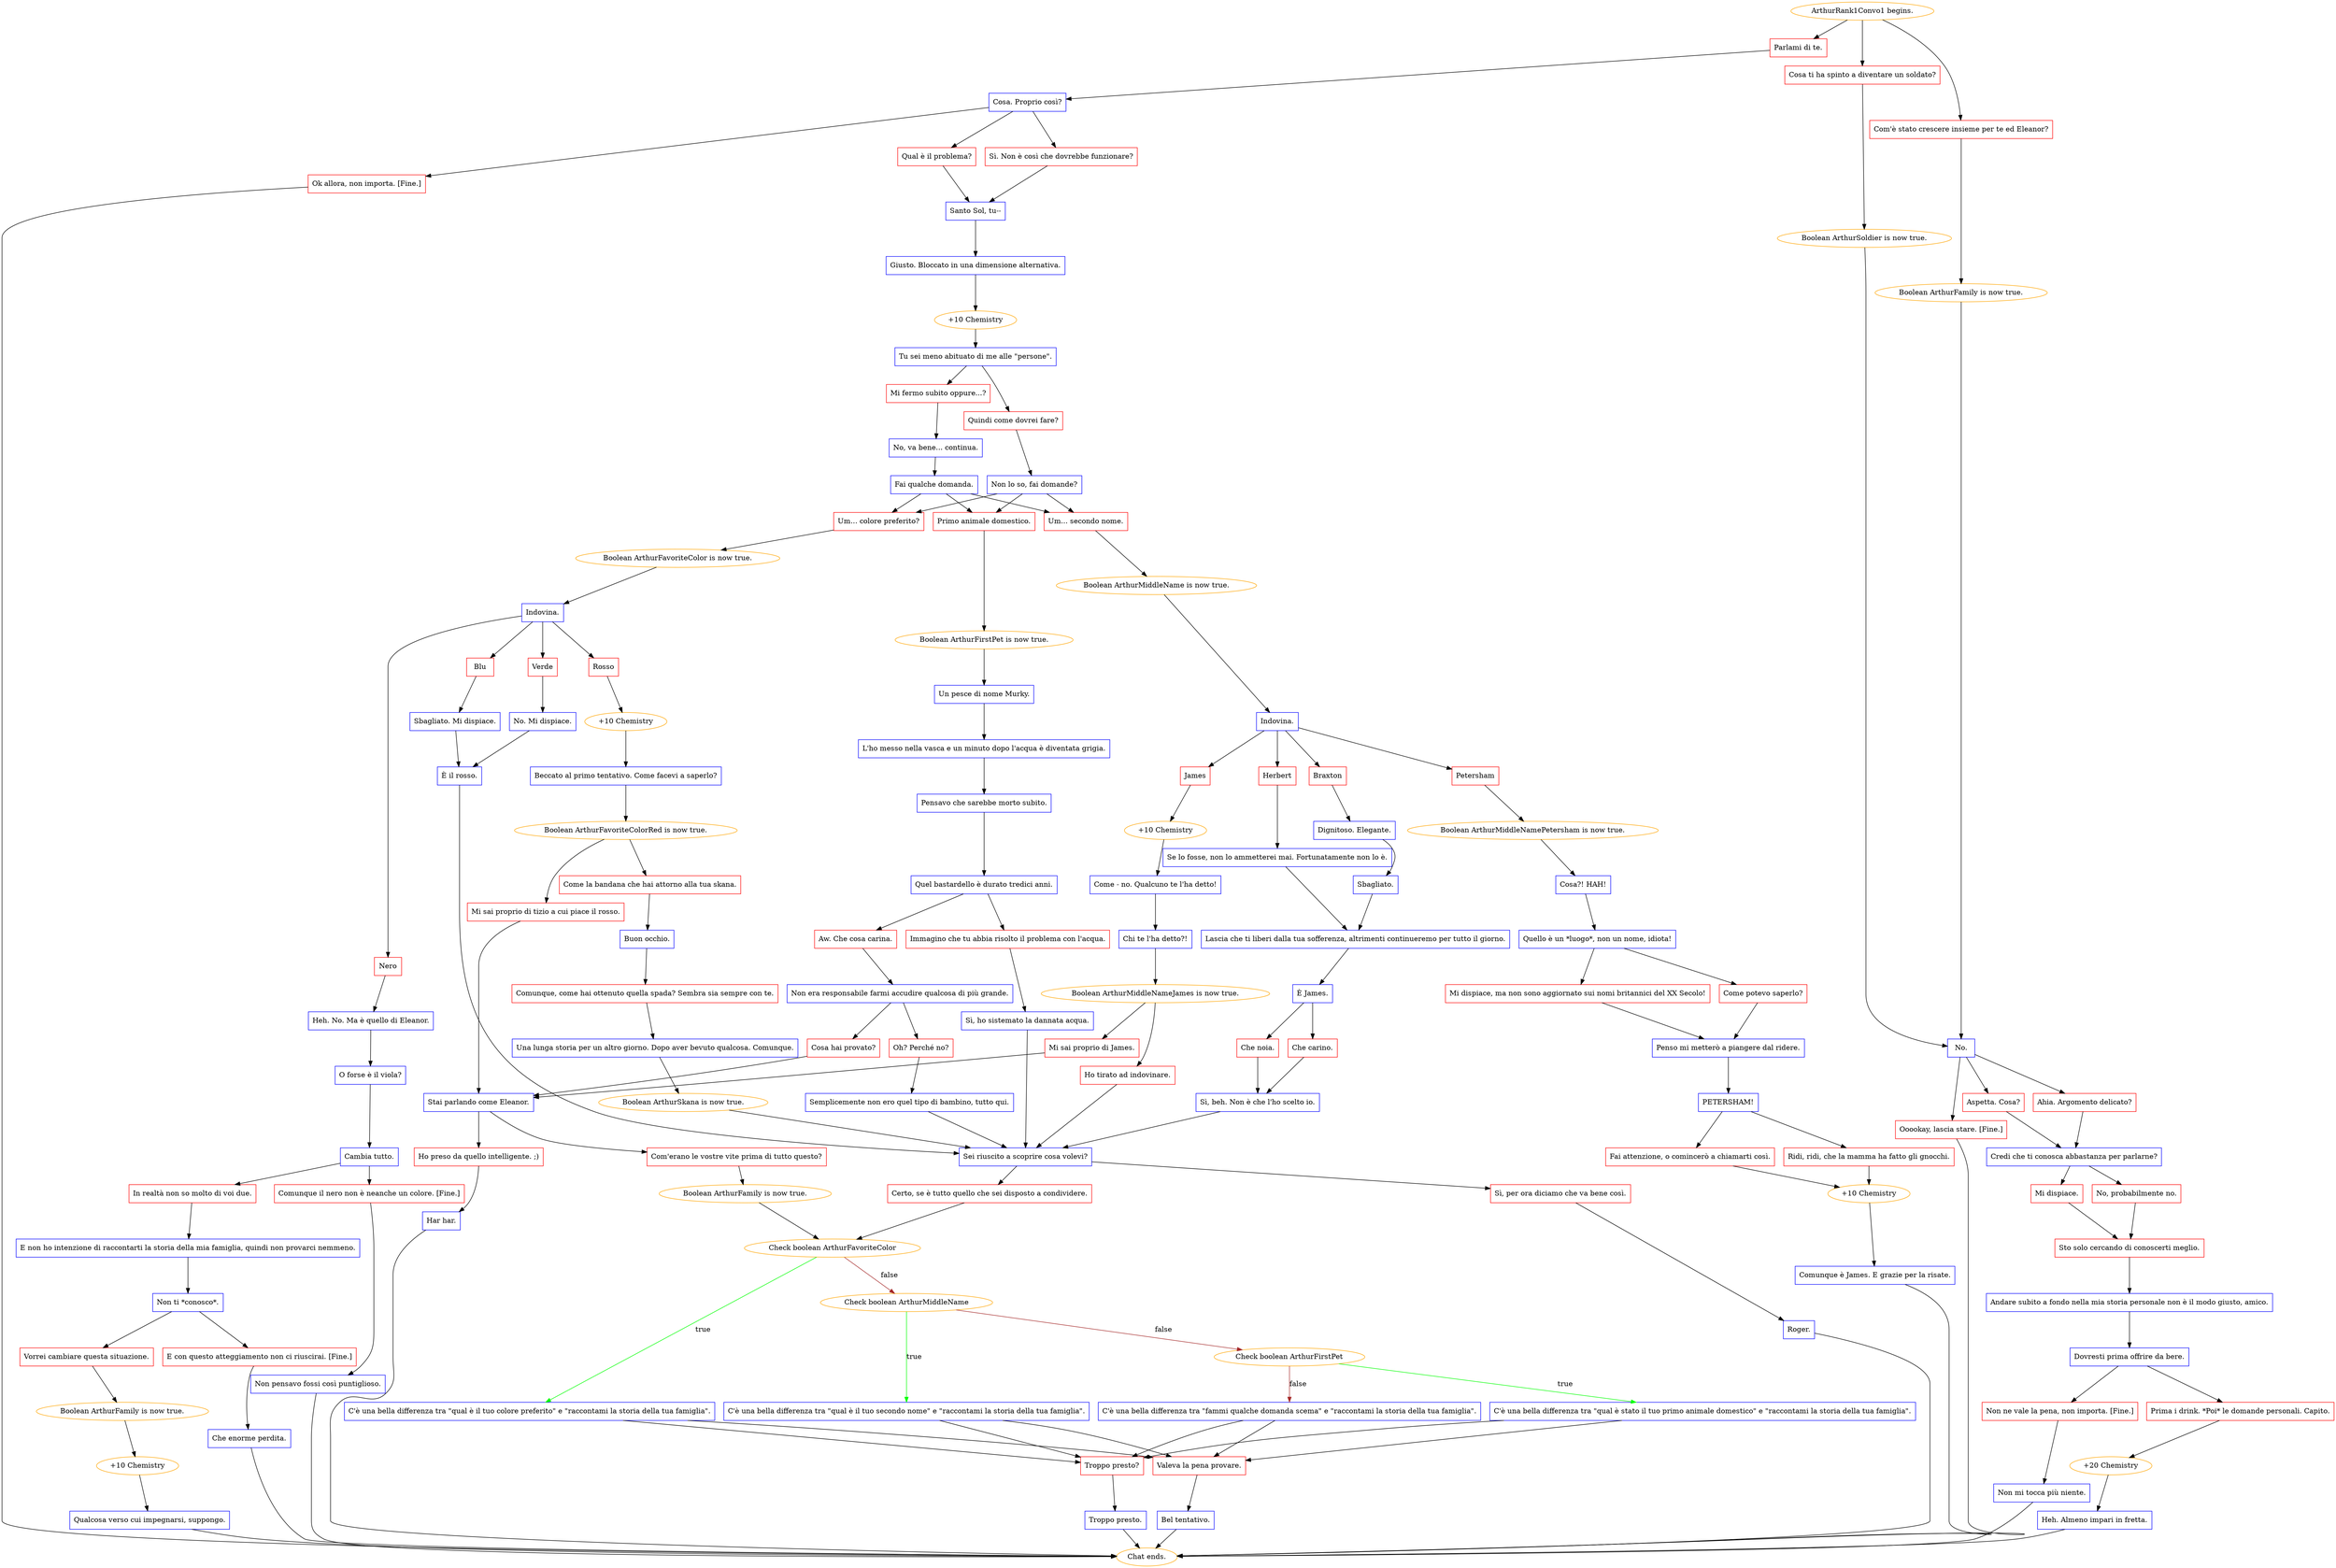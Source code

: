 digraph {
	"ArthurRank1Convo1 begins." [color=orange];
		"ArthurRank1Convo1 begins." -> j3116122878;
		"ArthurRank1Convo1 begins." -> j4079825520;
		"ArthurRank1Convo1 begins." -> j841166417;
	j3116122878 [label="Cosa ti ha spinto a diventare un soldato?",shape=box,color=red];
		j3116122878 -> j1326742354;
	j4079825520 [label="Com'è stato crescere insieme per te ed Eleanor?",shape=box,color=red];
		j4079825520 -> j827649236;
	j841166417 [label="Parlami di te.",shape=box,color=red];
		j841166417 -> j480709011;
	j1326742354 [label="Boolean ArthurSoldier is now true.",color=orange];
		j1326742354 -> j3158826248;
	j827649236 [label="Boolean ArthurFamily is now true.",color=orange];
		j827649236 -> j3158826248;
	j480709011 [label="Cosa. Proprio così?",shape=box,color=blue];
		j480709011 -> j191165016;
		j480709011 -> j567442236;
		j480709011 -> j4048448095;
	j3158826248 [label="No.",shape=box,color=blue];
		j3158826248 -> j469679655;
		j3158826248 -> j1806626515;
		j3158826248 -> j461826617;
	j191165016 [label="Sì. Non è così che dovrebbe funzionare?",shape=box,color=red];
		j191165016 -> j455815208;
	j567442236 [label="Qual è il problema?",shape=box,color=red];
		j567442236 -> j455815208;
	j4048448095 [label="Ok allora, non importa. [Fine.]",shape=box,color=red];
		j4048448095 -> "Chat ends.";
	j469679655 [label="Aspetta. Cosa?",shape=box,color=red];
		j469679655 -> j2114064756;
	j1806626515 [label="Ahia. Argomento delicato?",shape=box,color=red];
		j1806626515 -> j2114064756;
	j461826617 [label="Ooookay, lascia stare. [Fine.]",shape=box,color=red];
		j461826617 -> "Chat ends.";
	j455815208 [label="Santo Sol, tu--",shape=box,color=blue];
		j455815208 -> j308617610;
	"Chat ends." [color=orange];
	j2114064756 [label="Credi che ti conosca abbastanza per parlarne?",shape=box,color=blue];
		j2114064756 -> j291043494;
		j2114064756 -> j4116523751;
	j308617610 [label="Giusto. Bloccato in una dimensione alternativa.",shape=box,color=blue];
		j308617610 -> j603592824;
	j291043494 [label="Mi dispiace.",shape=box,color=red];
		j291043494 -> j2484028383;
	j4116523751 [label="No, probabilmente no.",shape=box,color=red];
		j4116523751 -> j2484028383;
	j603592824 [label="+10 Chemistry",color=orange];
		j603592824 -> j968699579;
	j2484028383 [label="Sto solo cercando di conoscerti meglio.",shape=box,color=red];
		j2484028383 -> j632144512;
	j968699579 [label="Tu sei meno abituato di me alle \"persone\".",shape=box,color=blue];
		j968699579 -> j2129166267;
		j968699579 -> j2984458710;
	j632144512 [label="Andare subito a fondo nella mia storia personale non è il modo giusto, amico.",shape=box,color=blue];
		j632144512 -> j1993887768;
	j2129166267 [label="Quindi come dovrei fare?",shape=box,color=red];
		j2129166267 -> j1241044880;
	j2984458710 [label="Mi fermo subito oppure...?",shape=box,color=red];
		j2984458710 -> j4178809724;
	j1993887768 [label="Dovresti prima offrire da bere.",shape=box,color=blue];
		j1993887768 -> j1663918483;
		j1993887768 -> j37600914;
	j1241044880 [label="Non lo so, fai domande?",shape=box,color=blue];
		j1241044880 -> j4110331932;
		j1241044880 -> j3590952783;
		j1241044880 -> j727448622;
	j4178809724 [label="No, va bene... continua.",shape=box,color=blue];
		j4178809724 -> j4134457517;
	j1663918483 [label="Prima i drink. *Poi* le domande personali. Capito.",shape=box,color=red];
		j1663918483 -> j2394762189;
	j37600914 [label="Non ne vale la pena, non importa. [Fine.]",shape=box,color=red];
		j37600914 -> j1114730335;
	j4110331932 [label="Um... colore preferito?",shape=box,color=red];
		j4110331932 -> j448785748;
	j3590952783 [label="Um... secondo nome.",shape=box,color=red];
		j3590952783 -> j2588182603;
	j727448622 [label="Primo animale domestico.",shape=box,color=red];
		j727448622 -> j728516593;
	j4134457517 [label="Fai qualche domanda.",shape=box,color=blue];
		j4134457517 -> j4110331932;
		j4134457517 -> j3590952783;
		j4134457517 -> j727448622;
	j2394762189 [label="+20 Chemistry",color=orange];
		j2394762189 -> j3155571076;
	j1114730335 [label="Non mi tocca più niente.",shape=box,color=blue];
		j1114730335 -> "Chat ends.";
	j448785748 [label="Boolean ArthurFavoriteColor is now true.",color=orange];
		j448785748 -> j2619390546;
	j2588182603 [label="Boolean ArthurMiddleName is now true.",color=orange];
		j2588182603 -> j1333853743;
	j728516593 [label="Boolean ArthurFirstPet is now true.",color=orange];
		j728516593 -> j2746951127;
	j3155571076 [label="Heh. Almeno impari in fretta.",shape=box,color=blue];
		j3155571076 -> "Chat ends.";
	j2619390546 [label="Indovina.",shape=box,color=blue];
		j2619390546 -> j273124454;
		j2619390546 -> j1552827803;
		j2619390546 -> j391788125;
		j2619390546 -> j821118044;
	j1333853743 [label="Indovina.",shape=box,color=blue];
		j1333853743 -> j2801050607;
		j1333853743 -> j584307785;
		j1333853743 -> j1415374272;
		j1333853743 -> j2424651251;
	j2746951127 [label="Un pesce di nome Murky.",shape=box,color=blue];
		j2746951127 -> j2423090424;
	j273124454 [label="Verde",shape=box,color=red];
		j273124454 -> j904945265;
	j1552827803 [label="Nero",shape=box,color=red];
		j1552827803 -> j2698160861;
	j391788125 [label="Rosso",shape=box,color=red];
		j391788125 -> j2946613594;
	j821118044 [label="Blu",shape=box,color=red];
		j821118044 -> j3072052942;
	j2801050607 [label="Herbert",shape=box,color=red];
		j2801050607 -> j3902459107;
	j584307785 [label="James",shape=box,color=red];
		j584307785 -> j308304118;
	j1415374272 [label="Petersham",shape=box,color=red];
		j1415374272 -> j1819986749;
	j2424651251 [label="Braxton",shape=box,color=red];
		j2424651251 -> j2130138061;
	j2423090424 [label="L'ho messo nella vasca e un minuto dopo l'acqua è diventata grigia.",shape=box,color=blue];
		j2423090424 -> j942012558;
	j904945265 [label="No. Mi dispiace.",shape=box,color=blue];
		j904945265 -> j1397000850;
	j2698160861 [label="Heh. No. Ma è quello di Eleanor.",shape=box,color=blue];
		j2698160861 -> j1228717186;
	j2946613594 [label="+10 Chemistry",color=orange];
		j2946613594 -> j15269462;
	j3072052942 [label="Sbagliato. Mi dispiace.",shape=box,color=blue];
		j3072052942 -> j1397000850;
	j3902459107 [label="Se lo fosse, non lo ammetterei mai. Fortunatamente non lo è.",shape=box,color=blue];
		j3902459107 -> j2236450065;
	j308304118 [label="+10 Chemistry",color=orange];
		j308304118 -> j2759294687;
	j1819986749 [label="Boolean ArthurMiddleNamePetersham is now true.",color=orange];
		j1819986749 -> j174551925;
	j2130138061 [label="Dignitoso. Elegante.",shape=box,color=blue];
		j2130138061 -> j904690020;
	j942012558 [label="Pensavo che sarebbe morto subito.",shape=box,color=blue];
		j942012558 -> j2099273841;
	j1397000850 [label="È il rosso.",shape=box,color=blue];
		j1397000850 -> j1387659810;
	j1228717186 [label="O forse è il viola?",shape=box,color=blue];
		j1228717186 -> j320096364;
	j15269462 [label="Beccato al primo tentativo. Come facevi a saperlo?",shape=box,color=blue];
		j15269462 -> j1495673464;
	j2236450065 [label="Lascia che ti liberi dalla tua sofferenza, altrimenti continueremo per tutto il giorno.",shape=box,color=blue];
		j2236450065 -> j1114316721;
	j2759294687 [label="Come - no. Qualcuno te l'ha detto!",shape=box,color=blue];
		j2759294687 -> j2818228983;
	j174551925 [label="Cosa?! HAH!",shape=box,color=blue];
		j174551925 -> j2745366004;
	j904690020 [label="Sbagliato.",shape=box,color=blue];
		j904690020 -> j2236450065;
	j2099273841 [label="Quel bastardello è durato tredici anni.",shape=box,color=blue];
		j2099273841 -> j596037546;
		j2099273841 -> j817138433;
	j1387659810 [label="Sei riuscito a scoprire cosa volevi?",shape=box,color=blue];
		j1387659810 -> j3367394247;
		j1387659810 -> j2468412787;
	j320096364 [label="Cambia tutto.",shape=box,color=blue];
		j320096364 -> j1616255761;
		j320096364 -> j1425994858;
	j1495673464 [label="Boolean ArthurFavoriteColorRed is now true.",color=orange];
		j1495673464 -> j108563105;
		j1495673464 -> j1787816474;
	j1114316721 [label="È James.",shape=box,color=blue];
		j1114316721 -> j2850554030;
		j1114316721 -> j2579775003;
	j2818228983 [label="Chi te l'ha detto?!",shape=box,color=blue];
		j2818228983 -> j3227176944;
	j2745366004 [label="Quello è un *luogo*, non un nome, idiota!",shape=box,color=blue];
		j2745366004 -> j2882382673;
		j2745366004 -> j3879728559;
	j596037546 [label="Immagino che tu abbia risolto il problema con l'acqua.",shape=box,color=red];
		j596037546 -> j2163945262;
	j817138433 [label="Aw. Che cosa carina.",shape=box,color=red];
		j817138433 -> j3898739298;
	j3367394247 [label="Certo, se è tutto quello che sei disposto a condividere.",shape=box,color=red];
		j3367394247 -> j4069610047;
	j2468412787 [label="Sì, per ora diciamo che va bene così.",shape=box,color=red];
		j2468412787 -> j909110849;
	j1616255761 [label="Comunque il nero non è neanche un colore. [Fine.]",shape=box,color=red];
		j1616255761 -> j2735283531;
	j1425994858 [label="In realtà non so molto di voi due.",shape=box,color=red];
		j1425994858 -> j1129761449;
	j108563105 [label="Come la bandana che hai attorno alla tua skana.",shape=box,color=red];
		j108563105 -> j117297287;
	j1787816474 [label="Mi sai proprio di tizio a cui piace il rosso.",shape=box,color=red];
		j1787816474 -> j1411068653;
	j2850554030 [label="Che noia.",shape=box,color=red];
		j2850554030 -> j3073139082;
	j2579775003 [label="Che carino.",shape=box,color=red];
		j2579775003 -> j3073139082;
	j3227176944 [label="Boolean ArthurMiddleNameJames is now true.",color=orange];
		j3227176944 -> j1115829460;
		j3227176944 -> j1042582962;
	j2882382673 [label="Mi dispiace, ma non sono aggiornato sui nomi britannici del XX Secolo!",shape=box,color=red];
		j2882382673 -> j1264320869;
	j3879728559 [label="Come potevo saperlo?",shape=box,color=red];
		j3879728559 -> j1264320869;
	j2163945262 [label="Sì, ho sistemato la dannata acqua.",shape=box,color=blue];
		j2163945262 -> j1387659810;
	j3898739298 [label="Non era responsabile farmi accudire qualcosa di più grande.",shape=box,color=blue];
		j3898739298 -> j9244592;
		j3898739298 -> j2649826818;
	j4069610047 [label="Check boolean ArthurFavoriteColor",color=orange];
		j4069610047 -> j4215669912 [label=true,color=green];
		j4069610047 -> j408328346 [label=false,color=brown];
	j909110849 [label="Roger.",shape=box,color=blue];
		j909110849 -> "Chat ends.";
	j2735283531 [label="Non pensavo fossi così puntiglioso.",shape=box,color=blue];
		j2735283531 -> "Chat ends.";
	j1129761449 [label="E non ho intenzione di raccontarti la storia della mia famiglia, quindi non provarci nemmeno.",shape=box,color=blue];
		j1129761449 -> j3541957822;
	j117297287 [label="Buon occhio.",shape=box,color=blue];
		j117297287 -> j1060923807;
	j1411068653 [label="Stai parlando come Eleanor.",shape=box,color=blue];
		j1411068653 -> j2842482638;
		j1411068653 -> j3321729230;
	j3073139082 [label="Sì, beh. Non è che l'ho scelto io.",shape=box,color=blue];
		j3073139082 -> j1387659810;
	j1115829460 [label="Ho tirato ad indovinare.",shape=box,color=red];
		j1115829460 -> j1387659810;
	j1042582962 [label="Mi sai proprio di James.",shape=box,color=red];
		j1042582962 -> j1411068653;
	j1264320869 [label="Penso mi metterò a piangere dal ridere.",shape=box,color=blue];
		j1264320869 -> j220010135;
	j9244592 [label="Oh? Perché no?",shape=box,color=red];
		j9244592 -> j159988472;
	j2649826818 [label="Cosa hai provato?",shape=box,color=red];
		j2649826818 -> j1411068653;
	j4215669912 [label="C'è una bella differenza tra \"qual è il tuo colore preferito\" e \"raccontami la storia della tua famiglia\".",shape=box,color=blue];
		j4215669912 -> j2086775059;
		j4215669912 -> j4107726439;
	j408328346 [label="Check boolean ArthurMiddleName",color=orange];
		j408328346 -> j3711257169 [label=true,color=green];
		j408328346 -> j3450194418 [label=false,color=brown];
	j3541957822 [label="Non ti *conosco*.",shape=box,color=blue];
		j3541957822 -> j1052514740;
		j3541957822 -> j3633181070;
	j1060923807 [label="Comunque, come hai ottenuto quella spada? Sembra sia sempre con te.",shape=box,color=red];
		j1060923807 -> j2441635289;
	j2842482638 [label="Com'erano le vostre vite prima di tutto questo?",shape=box,color=red];
		j2842482638 -> j267340878;
	j3321729230 [label="Ho preso da quello intelligente. ;)",shape=box,color=red];
		j3321729230 -> j497483770;
	j220010135 [label="PETERSHAM!",shape=box,color=blue];
		j220010135 -> j1873118447;
		j220010135 -> j2981226255;
	j159988472 [label="Semplicemente non ero quel tipo di bambino, tutto qui.",shape=box,color=blue];
		j159988472 -> j1387659810;
	j2086775059 [label="Troppo presto?",shape=box,color=red];
		j2086775059 -> j2697507818;
	j4107726439 [label="Valeva la pena provare.",shape=box,color=red];
		j4107726439 -> j4206352862;
	j3711257169 [label="C'è una bella differenza tra \"qual è il tuo secondo nome\" e \"raccontami la storia della tua famiglia\".",shape=box,color=blue];
		j3711257169 -> j2086775059;
		j3711257169 -> j4107726439;
	j3450194418 [label="Check boolean ArthurFirstPet",color=orange];
		j3450194418 -> j2406719468 [label=true,color=green];
		j3450194418 -> j3801142680 [label=false,color=brown];
	j1052514740 [label="Vorrei cambiare questa situazione.",shape=box,color=red];
		j1052514740 -> j1844686348;
	j3633181070 [label="E con questo atteggiamento non ci riuscirai. [Fine.]",shape=box,color=red];
		j3633181070 -> j67870138;
	j2441635289 [label="Una lunga storia per un altro giorno. Dopo aver bevuto qualcosa. Comunque.",shape=box,color=blue];
		j2441635289 -> j4129541194;
	j267340878 [label="Boolean ArthurFamily is now true.",color=orange];
		j267340878 -> j4069610047;
	j497483770 [label="Har har.",shape=box,color=blue];
		j497483770 -> "Chat ends.";
	j1873118447 [label="Fai attenzione, o comincerò a chiamarti così.",shape=box,color=red];
		j1873118447 -> j3873581679;
	j2981226255 [label="Ridi, ridi, che la mamma ha fatto gli gnocchi.",shape=box,color=red];
		j2981226255 -> j3873581679;
	j2697507818 [label="Troppo presto.",shape=box,color=blue];
		j2697507818 -> "Chat ends.";
	j4206352862 [label="Bel tentativo.",shape=box,color=blue];
		j4206352862 -> "Chat ends.";
	j2406719468 [label="C'è una bella differenza tra \"qual è stato il tuo primo animale domestico\" e \"raccontami la storia della tua famiglia\".",shape=box,color=blue];
		j2406719468 -> j2086775059;
		j2406719468 -> j4107726439;
	j3801142680 [label="C'è una bella differenza tra \"fammi qualche domanda scema\" e \"raccontami la storia della tua famiglia\".",shape=box,color=blue];
		j3801142680 -> j2086775059;
		j3801142680 -> j4107726439;
	j1844686348 [label="Boolean ArthurFamily is now true.",color=orange];
		j1844686348 -> j573904568;
	j67870138 [label="Che enorme perdita.",shape=box,color=blue];
		j67870138 -> "Chat ends.";
	j4129541194 [label="Boolean ArthurSkana is now true.",color=orange];
		j4129541194 -> j1387659810;
	j3873581679 [label="+10 Chemistry",color=orange];
		j3873581679 -> j3643734687;
	j573904568 [label="+10 Chemistry",color=orange];
		j573904568 -> j4154642699;
	j3643734687 [label="Comunque è James. E grazie per la risate.",shape=box,color=blue];
		j3643734687 -> "Chat ends.";
	j4154642699 [label="Qualcosa verso cui impegnarsi, suppongo.",shape=box,color=blue];
		j4154642699 -> "Chat ends.";
}